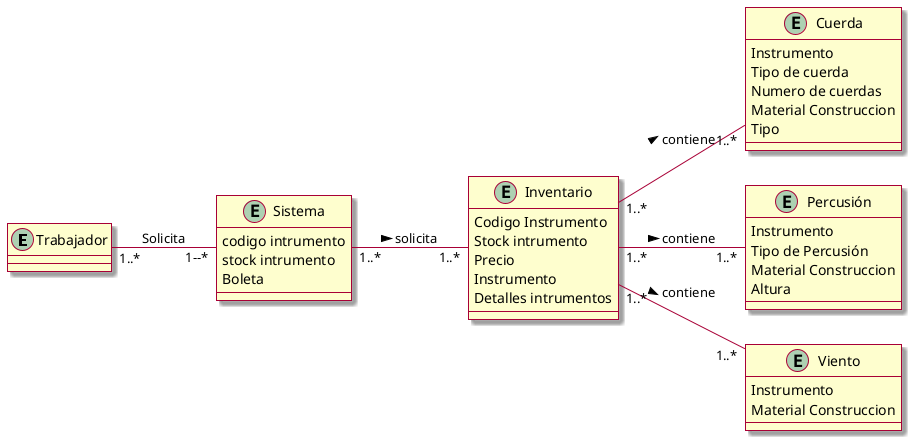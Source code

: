 @startuml
left to right direction
skin rose

entity Trabajador {

}

entity Inventario{
    Codigo Instrumento
    Stock intrumento
    Precio
    Instrumento
    Detalles intrumentos
}

entity Sistema {
    codigo intrumento
    stock intrumento
    Boleta

}

entity Cuerda{
    Instrumento
    Tipo de cuerda
    Numero de cuerdas
    Material Construccion
    Tipo
}

entity Percusión{
    Instrumento
    Tipo de Percusión
    Material Construccion
    Altura
}

entity Viento{
    Instrumento
    Material Construccion
}


Trabajador "1..*"-- "1--*" Sistema: Solicita
Sistema "1..*"-- "1..*"Inventario: solicita >
Inventario "1..*"-- "1..*"Cuerda: contiene >
Inventario "1..*"-- "1..*"Percusión: contiene >
Inventario "1..*"-- "1..*"Viento: contiene >

@enduml